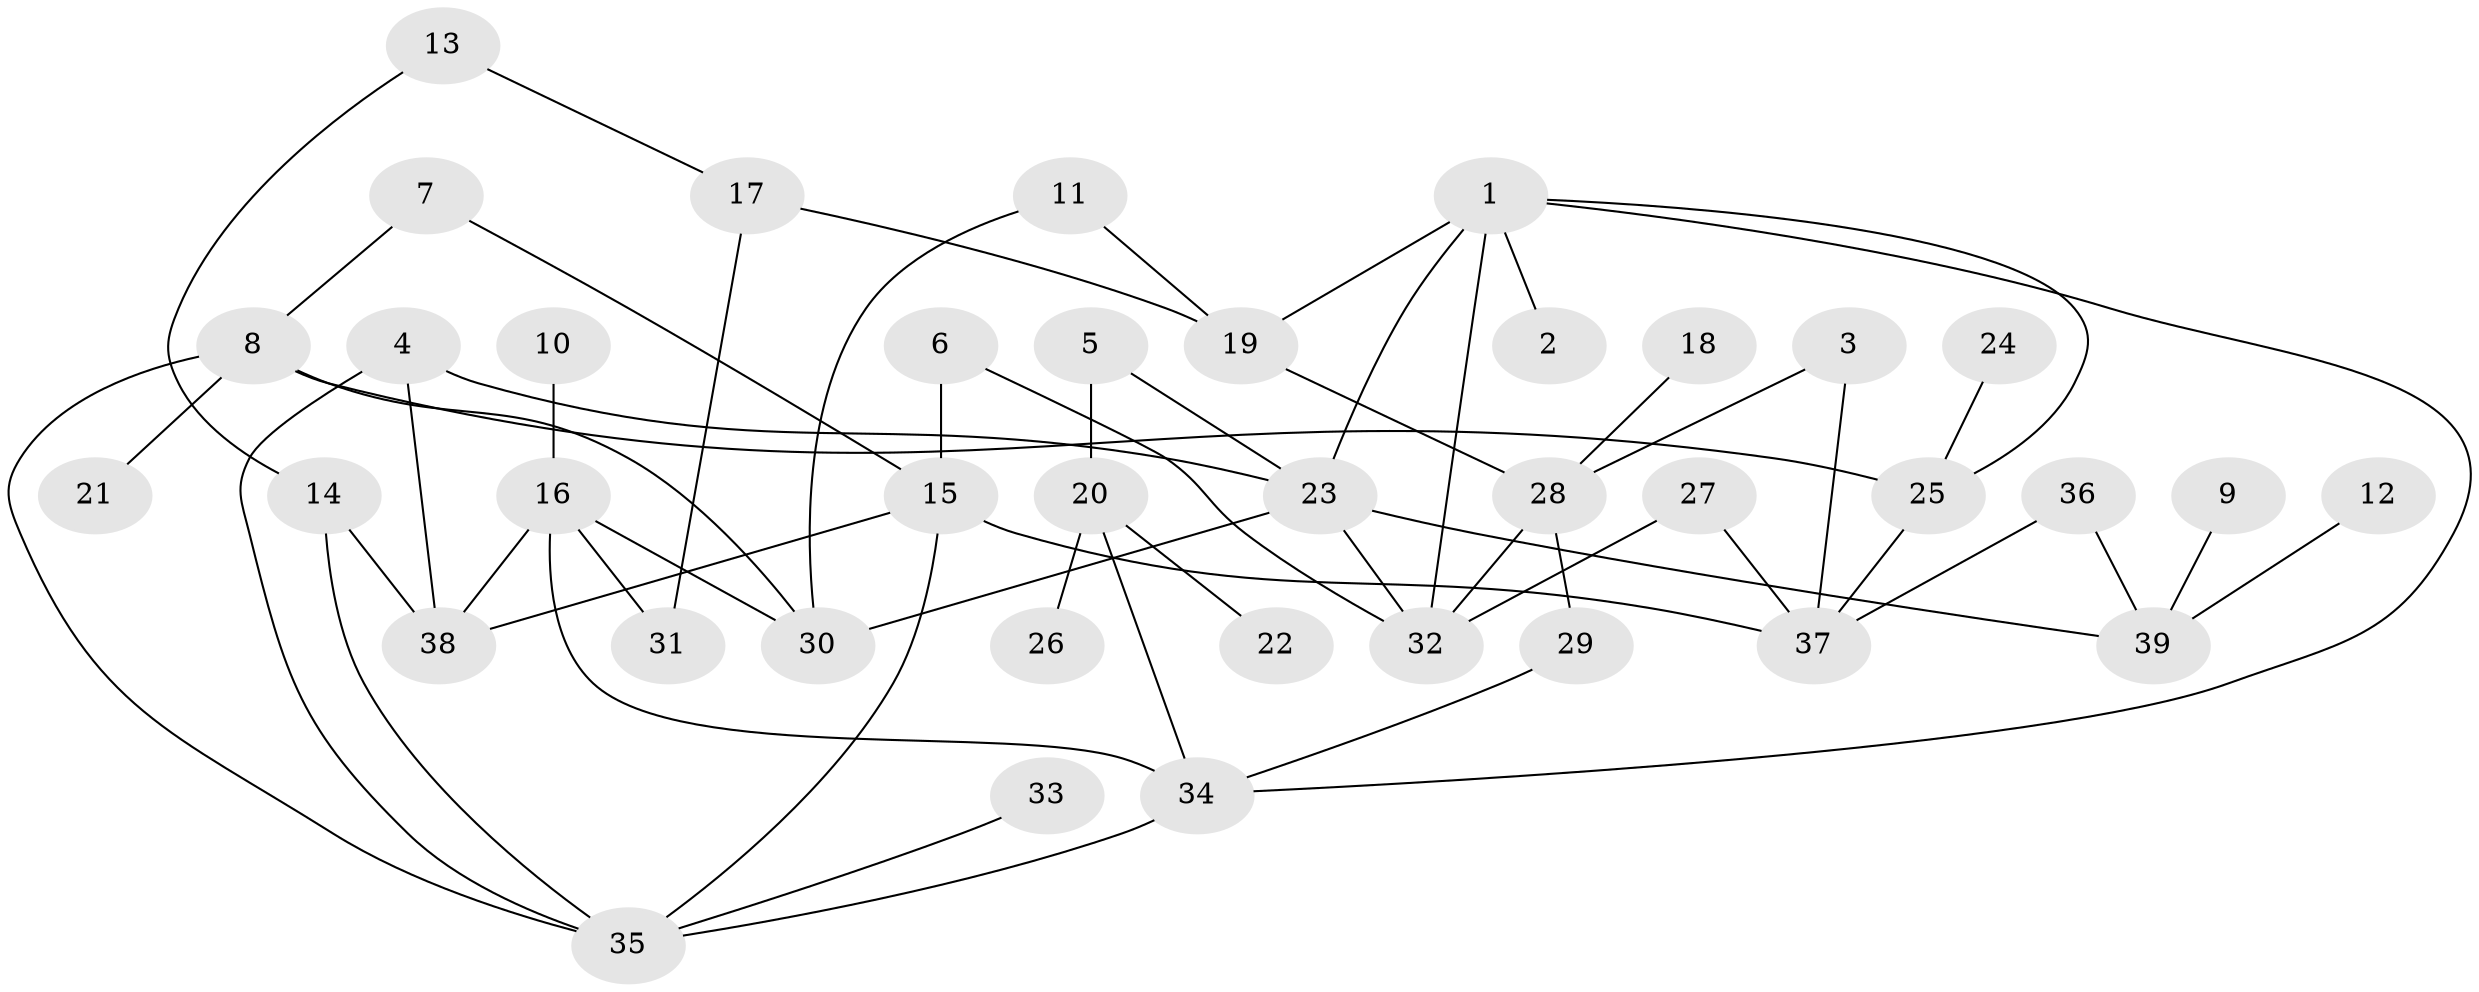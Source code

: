 // original degree distribution, {4: 0.14102564102564102, 6: 0.05128205128205128, 1: 0.2564102564102564, 2: 0.3717948717948718, 3: 0.14102564102564102, 5: 0.038461538461538464}
// Generated by graph-tools (version 1.1) at 2025/49/03/09/25 03:49:24]
// undirected, 39 vertices, 58 edges
graph export_dot {
graph [start="1"]
  node [color=gray90,style=filled];
  1;
  2;
  3;
  4;
  5;
  6;
  7;
  8;
  9;
  10;
  11;
  12;
  13;
  14;
  15;
  16;
  17;
  18;
  19;
  20;
  21;
  22;
  23;
  24;
  25;
  26;
  27;
  28;
  29;
  30;
  31;
  32;
  33;
  34;
  35;
  36;
  37;
  38;
  39;
  1 -- 2 [weight=1.0];
  1 -- 19 [weight=1.0];
  1 -- 23 [weight=1.0];
  1 -- 25 [weight=1.0];
  1 -- 32 [weight=1.0];
  1 -- 34 [weight=1.0];
  3 -- 28 [weight=1.0];
  3 -- 37 [weight=1.0];
  4 -- 23 [weight=1.0];
  4 -- 35 [weight=1.0];
  4 -- 38 [weight=1.0];
  5 -- 20 [weight=1.0];
  5 -- 23 [weight=1.0];
  6 -- 15 [weight=1.0];
  6 -- 32 [weight=1.0];
  7 -- 8 [weight=1.0];
  7 -- 15 [weight=1.0];
  8 -- 21 [weight=1.0];
  8 -- 25 [weight=1.0];
  8 -- 30 [weight=1.0];
  8 -- 35 [weight=1.0];
  9 -- 39 [weight=1.0];
  10 -- 16 [weight=1.0];
  11 -- 19 [weight=1.0];
  11 -- 30 [weight=1.0];
  12 -- 39 [weight=1.0];
  13 -- 14 [weight=1.0];
  13 -- 17 [weight=1.0];
  14 -- 35 [weight=1.0];
  14 -- 38 [weight=1.0];
  15 -- 35 [weight=1.0];
  15 -- 37 [weight=1.0];
  15 -- 38 [weight=1.0];
  16 -- 30 [weight=1.0];
  16 -- 31 [weight=1.0];
  16 -- 34 [weight=1.0];
  16 -- 38 [weight=1.0];
  17 -- 19 [weight=1.0];
  17 -- 31 [weight=1.0];
  18 -- 28 [weight=1.0];
  19 -- 28 [weight=1.0];
  20 -- 22 [weight=1.0];
  20 -- 26 [weight=1.0];
  20 -- 34 [weight=1.0];
  23 -- 30 [weight=1.0];
  23 -- 32 [weight=1.0];
  23 -- 39 [weight=1.0];
  24 -- 25 [weight=1.0];
  25 -- 37 [weight=1.0];
  27 -- 32 [weight=1.0];
  27 -- 37 [weight=1.0];
  28 -- 29 [weight=1.0];
  28 -- 32 [weight=1.0];
  29 -- 34 [weight=1.0];
  33 -- 35 [weight=1.0];
  34 -- 35 [weight=1.0];
  36 -- 37 [weight=1.0];
  36 -- 39 [weight=1.0];
}
